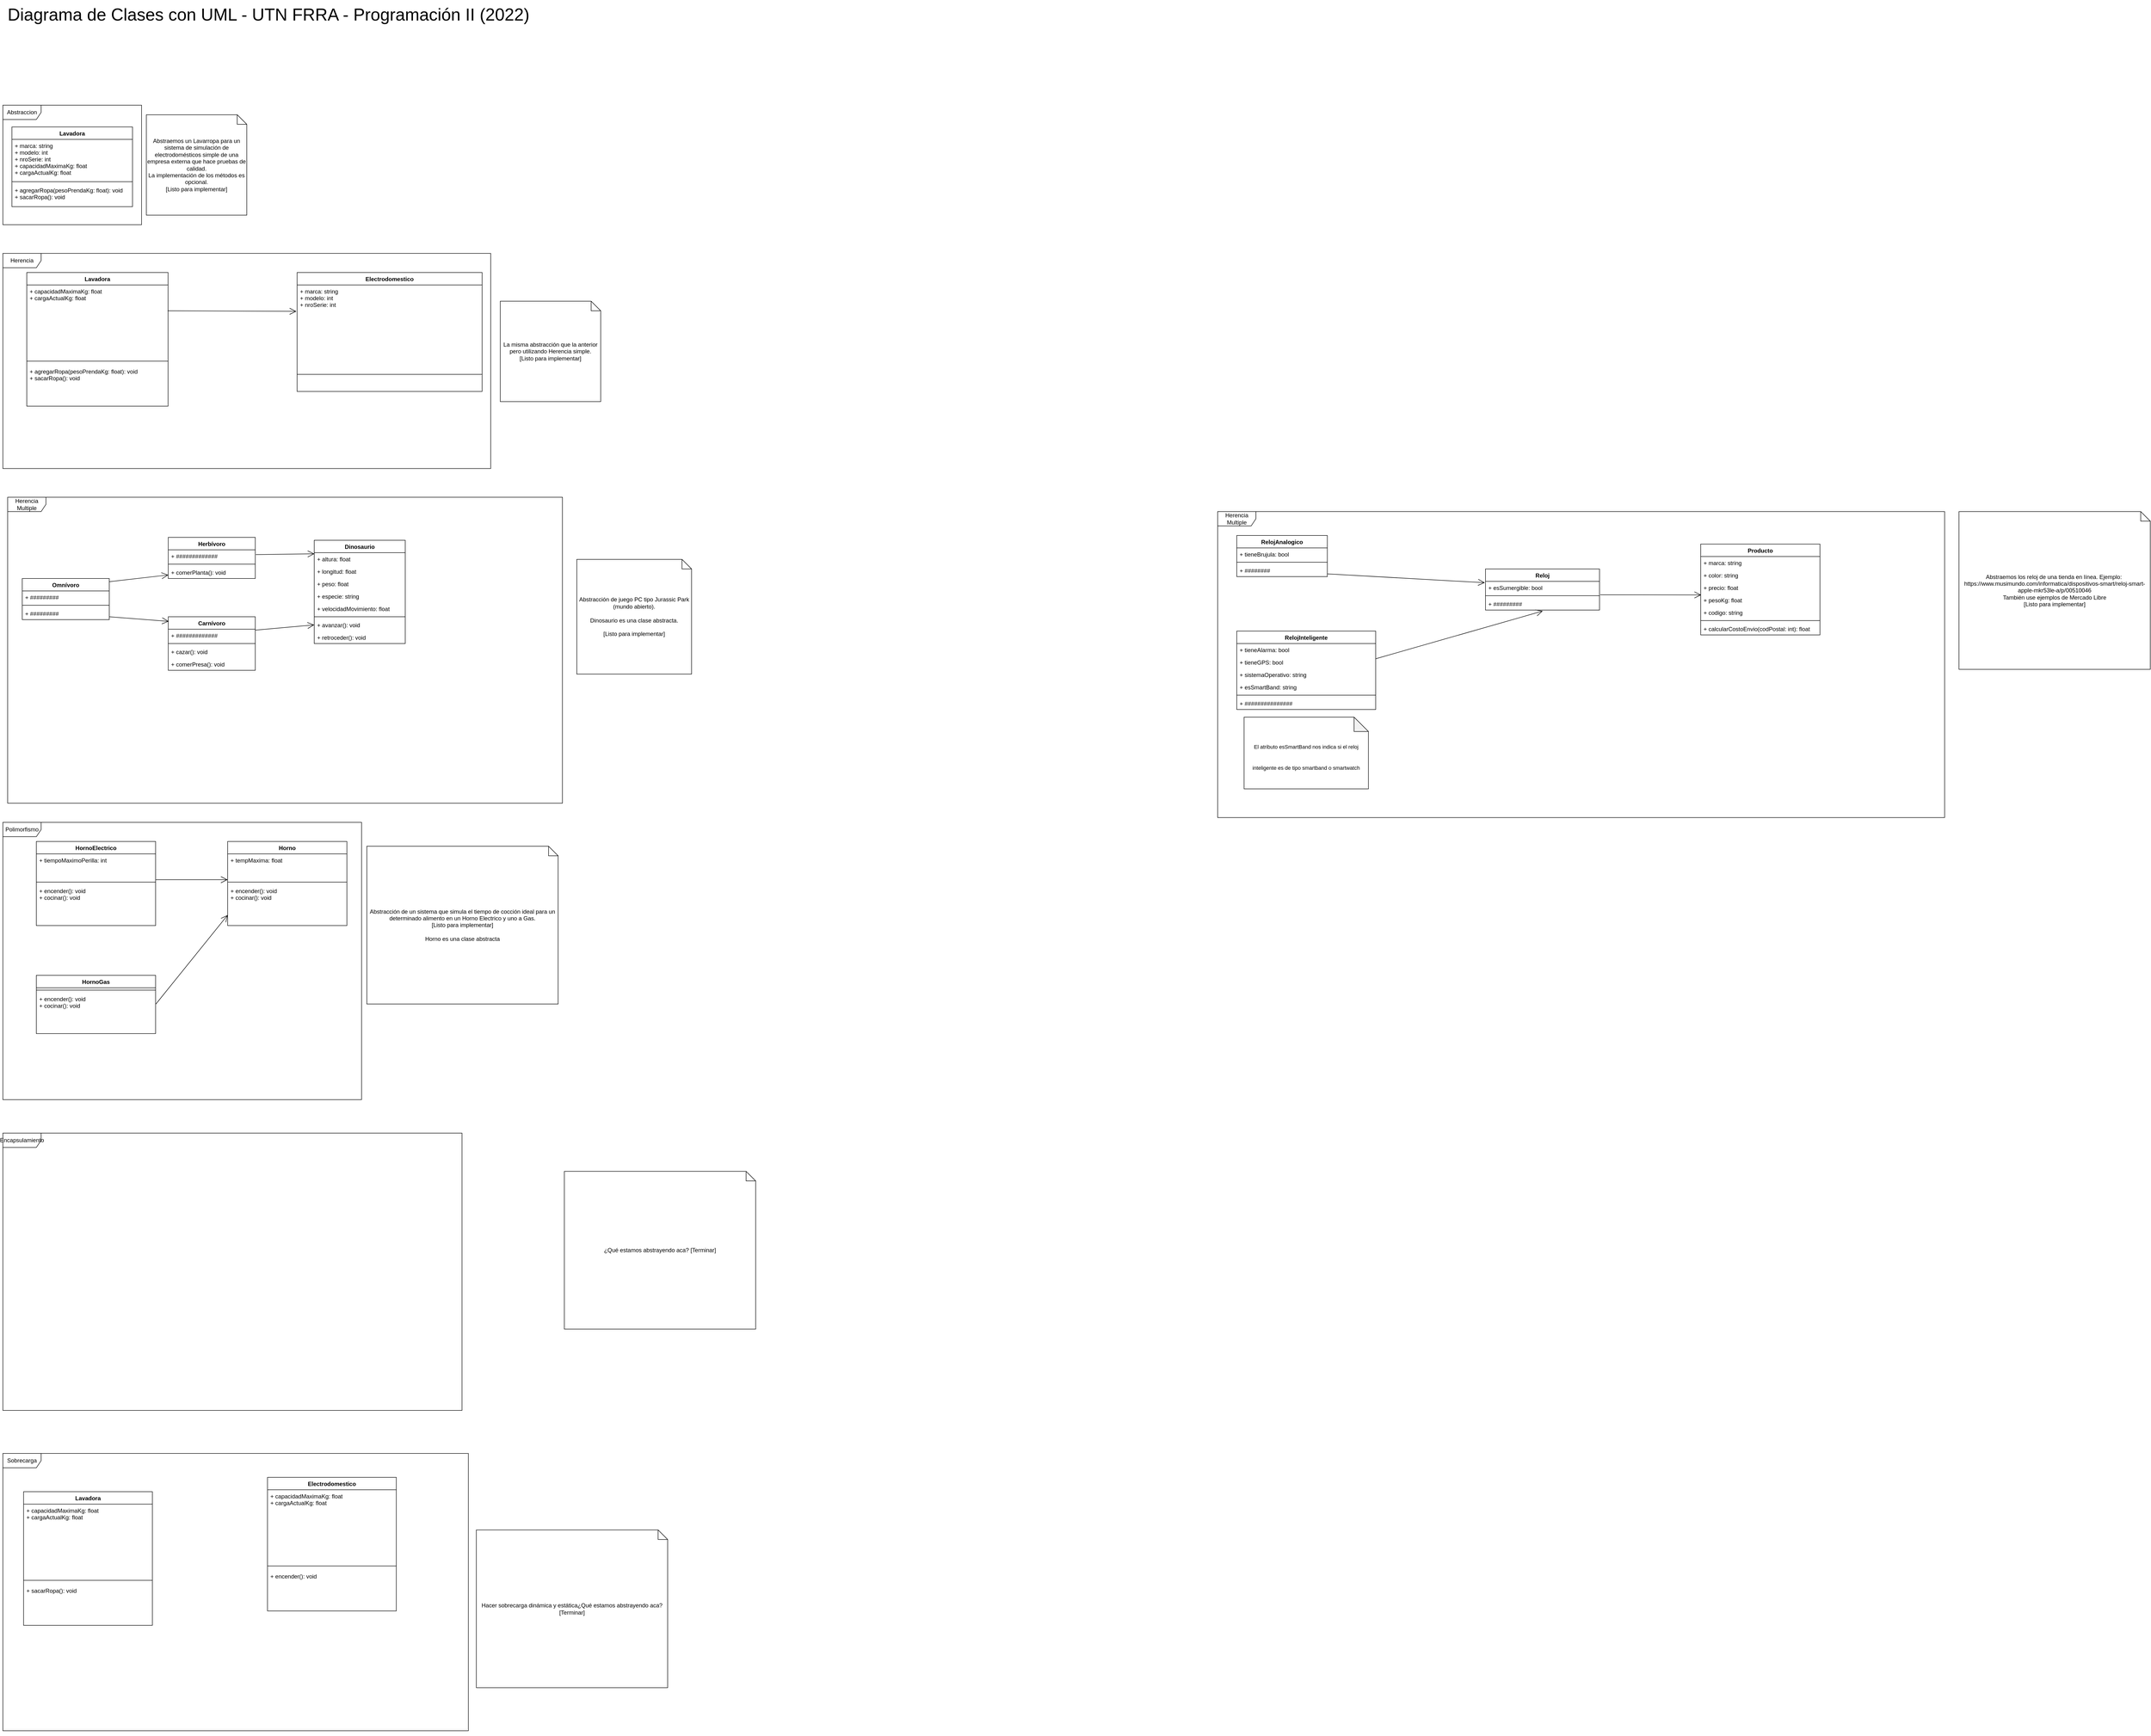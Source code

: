 <mxfile version="20.2.3" type="device"><diagram id="C5RBs43oDa-KdzZeNtuy" name="TP"><mxGraphModel dx="2557" dy="2535" grid="1" gridSize="10" guides="1" tooltips="1" connect="1" arrows="1" fold="1" page="1" pageScale="1" pageWidth="827" pageHeight="1169" math="0" shadow="0"><root><mxCell id="WIyWlLk6GJQsqaUBKTNV-0"/><mxCell id="WIyWlLk6GJQsqaUBKTNV-1" parent="WIyWlLk6GJQsqaUBKTNV-0"/><mxCell id="Z9TKlIppU_y5uakxWx4d-5" value="" style="group" parent="WIyWlLk6GJQsqaUBKTNV-1" vertex="1" connectable="0"><mxGeometry x="480" y="-310" width="290" height="250" as="geometry"/></mxCell><mxCell id="Z9TKlIppU_y5uakxWx4d-0" value="Abstraccion&lt;br&gt;" style="shape=umlFrame;whiteSpace=wrap;html=1;width=80;height=30;" parent="Z9TKlIppU_y5uakxWx4d-5" vertex="1"><mxGeometry width="290" height="250.0" as="geometry"/></mxCell><mxCell id="Z9TKlIppU_y5uakxWx4d-1" value="Lavadora" style="swimlane;fontStyle=1;align=center;verticalAlign=top;childLayout=stackLayout;horizontal=1;startSize=26;horizontalStack=0;resizeParent=1;resizeParentMax=0;resizeLast=0;collapsible=1;marginBottom=0;" parent="Z9TKlIppU_y5uakxWx4d-5" vertex="1"><mxGeometry x="18.913" y="45.455" width="252.17" height="166.818" as="geometry"/></mxCell><mxCell id="Z9TKlIppU_y5uakxWx4d-2" value="+ marca: string&#10;+ modelo: int&#10;+ nroSerie: int&#10;+ capacidadMaximaKg: float&#10;+ cargaActualKg: float" style="text;strokeColor=none;fillColor=none;align=left;verticalAlign=top;spacingLeft=4;spacingRight=4;overflow=hidden;rotatable=0;points=[[0,0.5],[1,0.5]];portConstraint=eastwest;" parent="Z9TKlIppU_y5uakxWx4d-1" vertex="1"><mxGeometry y="26" width="252.17" height="84" as="geometry"/></mxCell><mxCell id="Z9TKlIppU_y5uakxWx4d-3" value="" style="line;strokeWidth=1;fillColor=none;align=left;verticalAlign=middle;spacingTop=-1;spacingLeft=3;spacingRight=3;rotatable=0;labelPosition=right;points=[];portConstraint=eastwest;" parent="Z9TKlIppU_y5uakxWx4d-1" vertex="1"><mxGeometry y="110" width="252.17" height="9.091" as="geometry"/></mxCell><mxCell id="Z9TKlIppU_y5uakxWx4d-4" value="+ agregarRopa(pesoPrendaKg: float): void&#10;+ sacarRopa(): void" style="text;strokeColor=none;fillColor=none;align=left;verticalAlign=top;spacingLeft=4;spacingRight=4;overflow=hidden;rotatable=0;points=[[0,0.5],[1,0.5]];portConstraint=eastwest;" parent="Z9TKlIppU_y5uakxWx4d-1" vertex="1"><mxGeometry y="119.091" width="252.17" height="47.727" as="geometry"/></mxCell><mxCell id="Z9TKlIppU_y5uakxWx4d-6" value="" style="group" parent="WIyWlLk6GJQsqaUBKTNV-1" vertex="1" connectable="0"><mxGeometry x="480" width="1020" height="493.76" as="geometry"/></mxCell><mxCell id="Z9TKlIppU_y5uakxWx4d-7" value="Herencia" style="shape=umlFrame;whiteSpace=wrap;html=1;width=80;height=30;" parent="Z9TKlIppU_y5uakxWx4d-6" vertex="1"><mxGeometry width="1020.0" height="450" as="geometry"/></mxCell><mxCell id="Z9TKlIppU_y5uakxWx4d-8" value="Lavadora" style="swimlane;fontStyle=1;align=center;verticalAlign=top;childLayout=stackLayout;horizontal=1;startSize=26;horizontalStack=0;resizeParent=1;resizeParentMax=0;resizeLast=0;collapsible=1;marginBottom=0;" parent="Z9TKlIppU_y5uakxWx4d-6" vertex="1"><mxGeometry x="50.0" y="40.0" width="295.405" height="279.473" as="geometry"/></mxCell><mxCell id="Z9TKlIppU_y5uakxWx4d-9" value="+ capacidadMaximaKg: float&#10;+ cargaActualKg: float" style="text;strokeColor=none;fillColor=none;align=left;verticalAlign=top;spacingLeft=4;spacingRight=4;overflow=hidden;rotatable=0;points=[[0,0.5],[1,0.5]];portConstraint=eastwest;" parent="Z9TKlIppU_y5uakxWx4d-8" vertex="1"><mxGeometry y="26" width="295.405" height="151.2" as="geometry"/></mxCell><mxCell id="Z9TKlIppU_y5uakxWx4d-10" value="" style="line;strokeWidth=1;fillColor=none;align=left;verticalAlign=middle;spacingTop=-1;spacingLeft=3;spacingRight=3;rotatable=0;labelPosition=right;points=[];portConstraint=eastwest;" parent="Z9TKlIppU_y5uakxWx4d-8" vertex="1"><mxGeometry y="177.2" width="295.405" height="16.364" as="geometry"/></mxCell><mxCell id="Z9TKlIppU_y5uakxWx4d-11" value="+ agregarRopa(pesoPrendaKg: float): void&#10;+ sacarRopa(): void" style="text;strokeColor=none;fillColor=none;align=left;verticalAlign=top;spacingLeft=4;spacingRight=4;overflow=hidden;rotatable=0;points=[[0,0.5],[1,0.5]];portConstraint=eastwest;" parent="Z9TKlIppU_y5uakxWx4d-8" vertex="1"><mxGeometry y="193.564" width="295.405" height="85.909" as="geometry"/></mxCell><mxCell id="Z9TKlIppU_y5uakxWx4d-12" value="Electrodomestico" style="swimlane;fontStyle=1;align=center;verticalAlign=top;childLayout=stackLayout;horizontal=1;startSize=26;horizontalStack=0;resizeParent=1;resizeParentMax=0;resizeLast=0;collapsible=1;marginBottom=0;" parent="Z9TKlIppU_y5uakxWx4d-6" vertex="1"><mxGeometry x="615.235" y="40" width="386.81" height="248.8" as="geometry"/></mxCell><mxCell id="Z9TKlIppU_y5uakxWx4d-13" value="+ marca: string&#10;+ modelo: int&#10;+ nroSerie: int" style="text;strokeColor=none;fillColor=none;align=left;verticalAlign=top;spacingLeft=4;spacingRight=4;overflow=hidden;rotatable=0;points=[[0,0.5],[1,0.5]];portConstraint=eastwest;" parent="Z9TKlIppU_y5uakxWx4d-12" vertex="1"><mxGeometry y="26" width="386.81" height="151.2" as="geometry"/></mxCell><mxCell id="Z9TKlIppU_y5uakxWx4d-14" value="" style="line;strokeWidth=1;fillColor=none;align=left;verticalAlign=middle;spacingTop=-1;spacingLeft=3;spacingRight=3;rotatable=0;labelPosition=right;points=[];portConstraint=eastwest;" parent="Z9TKlIppU_y5uakxWx4d-12" vertex="1"><mxGeometry y="177.2" width="386.81" height="71.6" as="geometry"/></mxCell><mxCell id="Z9TKlIppU_y5uakxWx4d-17" value="" style="endArrow=open;endFill=1;endSize=12;html=1;rounded=0;exitX=0.997;exitY=0.357;exitDx=0;exitDy=0;exitPerimeter=0;entryX=-0.004;entryY=0.365;entryDx=0;entryDy=0;entryPerimeter=0;" parent="Z9TKlIppU_y5uakxWx4d-6" source="Z9TKlIppU_y5uakxWx4d-9" target="Z9TKlIppU_y5uakxWx4d-13" edge="1"><mxGeometry width="160" relative="1" as="geometry"><mxPoint x="274.194" y="300.0" as="sourcePoint"/><mxPoint x="610" y="120" as="targetPoint"/></mxGeometry></mxCell><mxCell id="asXeidQK0RuPfs3B3PLc-0" value="" style="group" parent="WIyWlLk6GJQsqaUBKTNV-1" vertex="1" connectable="0"><mxGeometry x="3020" y="540" width="1520" height="640" as="geometry"/></mxCell><mxCell id="asXeidQK0RuPfs3B3PLc-1" value="Herencia Multiple" style="shape=umlFrame;whiteSpace=wrap;html=1;width=80;height=30;" parent="asXeidQK0RuPfs3B3PLc-0" vertex="1"><mxGeometry width="1520" height="640" as="geometry"/></mxCell><mxCell id="yhADQ7ZBjACJbGz9BcxU-42" value="Reloj" style="swimlane;fontStyle=1;align=center;verticalAlign=top;childLayout=stackLayout;horizontal=1;startSize=26;horizontalStack=0;resizeParent=1;resizeParentMax=0;resizeLast=0;collapsible=1;marginBottom=0;" parent="asXeidQK0RuPfs3B3PLc-0" vertex="1"><mxGeometry x="559.998" y="120" width="238.431" height="86" as="geometry"/></mxCell><mxCell id="yhADQ7ZBjACJbGz9BcxU-43" value="+ esSumergible: bool" style="text;strokeColor=none;fillColor=none;align=left;verticalAlign=top;spacingLeft=4;spacingRight=4;overflow=hidden;rotatable=0;points=[[0,0.5],[1,0.5]];portConstraint=eastwest;" parent="yhADQ7ZBjACJbGz9BcxU-42" vertex="1"><mxGeometry y="26" width="238.431" height="26" as="geometry"/></mxCell><mxCell id="yhADQ7ZBjACJbGz9BcxU-44" value="" style="line;strokeWidth=1;fillColor=none;align=left;verticalAlign=middle;spacingTop=-1;spacingLeft=3;spacingRight=3;rotatable=0;labelPosition=right;points=[];portConstraint=eastwest;" parent="yhADQ7ZBjACJbGz9BcxU-42" vertex="1"><mxGeometry y="52" width="238.431" height="8" as="geometry"/></mxCell><mxCell id="yhADQ7ZBjACJbGz9BcxU-45" value="+ #########" style="text;strokeColor=none;fillColor=none;align=left;verticalAlign=top;spacingLeft=4;spacingRight=4;overflow=hidden;rotatable=0;points=[[0,0.5],[1,0.5]];portConstraint=eastwest;" parent="yhADQ7ZBjACJbGz9BcxU-42" vertex="1"><mxGeometry y="60" width="238.431" height="26" as="geometry"/></mxCell><mxCell id="yhADQ7ZBjACJbGz9BcxU-47" value="RelojAnalogico" style="swimlane;fontStyle=1;align=center;verticalAlign=top;childLayout=stackLayout;horizontal=1;startSize=26;horizontalStack=0;resizeParent=1;resizeParentMax=0;resizeLast=0;collapsible=1;marginBottom=0;" parent="asXeidQK0RuPfs3B3PLc-0" vertex="1"><mxGeometry x="40" y="50" width="189.32" height="86" as="geometry"/></mxCell><mxCell id="yhADQ7ZBjACJbGz9BcxU-48" value="+ tieneBrujula: bool" style="text;strokeColor=none;fillColor=none;align=left;verticalAlign=top;spacingLeft=4;spacingRight=4;overflow=hidden;rotatable=0;points=[[0,0.5],[1,0.5]];portConstraint=eastwest;" parent="yhADQ7ZBjACJbGz9BcxU-47" vertex="1"><mxGeometry y="26" width="189.32" height="26" as="geometry"/></mxCell><mxCell id="yhADQ7ZBjACJbGz9BcxU-50" value="" style="line;strokeWidth=1;fillColor=none;align=left;verticalAlign=middle;spacingTop=-1;spacingLeft=3;spacingRight=3;rotatable=0;labelPosition=right;points=[];portConstraint=eastwest;" parent="yhADQ7ZBjACJbGz9BcxU-47" vertex="1"><mxGeometry y="52" width="189.32" height="8" as="geometry"/></mxCell><mxCell id="yhADQ7ZBjACJbGz9BcxU-51" value="+ ########" style="text;strokeColor=none;fillColor=none;align=left;verticalAlign=top;spacingLeft=4;spacingRight=4;overflow=hidden;rotatable=0;points=[[0,0.5],[1,0.5]];portConstraint=eastwest;" parent="yhADQ7ZBjACJbGz9BcxU-47" vertex="1"><mxGeometry y="60" width="189.32" height="26" as="geometry"/></mxCell><mxCell id="yhADQ7ZBjACJbGz9BcxU-52" value="RelojInteligente" style="swimlane;fontStyle=1;align=center;verticalAlign=top;childLayout=stackLayout;horizontal=1;startSize=26;horizontalStack=0;resizeParent=1;resizeParentMax=0;resizeLast=0;collapsible=1;marginBottom=0;" parent="asXeidQK0RuPfs3B3PLc-0" vertex="1"><mxGeometry x="40.004" y="250" width="290.398" height="164" as="geometry"/></mxCell><mxCell id="yhADQ7ZBjACJbGz9BcxU-53" value="+ tieneAlarma: bool" style="text;strokeColor=none;fillColor=none;align=left;verticalAlign=top;spacingLeft=4;spacingRight=4;overflow=hidden;rotatable=0;points=[[0,0.5],[1,0.5]];portConstraint=eastwest;" parent="yhADQ7ZBjACJbGz9BcxU-52" vertex="1"><mxGeometry y="26" width="290.398" height="26" as="geometry"/></mxCell><mxCell id="yhADQ7ZBjACJbGz9BcxU-94" value="" style="endArrow=open;endFill=1;endSize=12;html=1;rounded=0;fontSize=36;entryX=0.502;entryY=1.077;entryDx=0;entryDy=0;entryPerimeter=0;" parent="yhADQ7ZBjACJbGz9BcxU-52" target="yhADQ7ZBjACJbGz9BcxU-45" edge="1"><mxGeometry width="160" relative="1" as="geometry"><mxPoint x="289.996" y="58" as="sourcePoint"/><mxPoint x="439.996" y="58" as="targetPoint"/></mxGeometry></mxCell><mxCell id="yhADQ7ZBjACJbGz9BcxU-72" value="+ tieneGPS: bool" style="text;strokeColor=none;fillColor=none;align=left;verticalAlign=top;spacingLeft=4;spacingRight=4;overflow=hidden;rotatable=0;points=[[0,0.5],[1,0.5]];portConstraint=eastwest;" parent="yhADQ7ZBjACJbGz9BcxU-52" vertex="1"><mxGeometry y="52" width="290.398" height="26" as="geometry"/></mxCell><mxCell id="yhADQ7ZBjACJbGz9BcxU-54" value="+ sistemaOperativo: string" style="text;strokeColor=none;fillColor=none;align=left;verticalAlign=top;spacingLeft=4;spacingRight=4;overflow=hidden;rotatable=0;points=[[0,0.5],[1,0.5]];portConstraint=eastwest;" parent="yhADQ7ZBjACJbGz9BcxU-52" vertex="1"><mxGeometry y="78" width="290.398" height="26" as="geometry"/></mxCell><mxCell id="yhADQ7ZBjACJbGz9BcxU-96" value="+ esSmartBand: string" style="text;strokeColor=none;fillColor=none;align=left;verticalAlign=top;spacingLeft=4;spacingRight=4;overflow=hidden;rotatable=0;points=[[0,0.5],[1,0.5]];portConstraint=eastwest;" parent="yhADQ7ZBjACJbGz9BcxU-52" vertex="1"><mxGeometry y="104" width="290.398" height="26" as="geometry"/></mxCell><mxCell id="yhADQ7ZBjACJbGz9BcxU-55" value="" style="line;strokeWidth=1;fillColor=none;align=left;verticalAlign=middle;spacingTop=-1;spacingLeft=3;spacingRight=3;rotatable=0;labelPosition=right;points=[];portConstraint=eastwest;" parent="yhADQ7ZBjACJbGz9BcxU-52" vertex="1"><mxGeometry y="130" width="290.398" height="8" as="geometry"/></mxCell><mxCell id="yhADQ7ZBjACJbGz9BcxU-56" value="+ ###############" style="text;strokeColor=none;fillColor=none;align=left;verticalAlign=top;spacingLeft=4;spacingRight=4;overflow=hidden;rotatable=0;points=[[0,0.5],[1,0.5]];portConstraint=eastwest;" parent="yhADQ7ZBjACJbGz9BcxU-52" vertex="1"><mxGeometry y="138" width="290.398" height="26" as="geometry"/></mxCell><mxCell id="yhADQ7ZBjACJbGz9BcxU-73" value="Producto" style="swimlane;fontStyle=1;align=center;verticalAlign=top;childLayout=stackLayout;horizontal=1;startSize=26;horizontalStack=0;resizeParent=1;resizeParentMax=0;resizeLast=0;collapsible=1;marginBottom=0;" parent="asXeidQK0RuPfs3B3PLc-0" vertex="1"><mxGeometry x="1010" y="68" width="249.33" height="190" as="geometry"/></mxCell><mxCell id="yhADQ7ZBjACJbGz9BcxU-74" value="+ marca: string" style="text;strokeColor=none;fillColor=none;align=left;verticalAlign=top;spacingLeft=4;spacingRight=4;overflow=hidden;rotatable=0;points=[[0,0.5],[1,0.5]];portConstraint=eastwest;" parent="yhADQ7ZBjACJbGz9BcxU-73" vertex="1"><mxGeometry y="26" width="249.33" height="26" as="geometry"/></mxCell><mxCell id="yhADQ7ZBjACJbGz9BcxU-75" value="+ color: string" style="text;strokeColor=none;fillColor=none;align=left;verticalAlign=top;spacingLeft=4;spacingRight=4;overflow=hidden;rotatable=0;points=[[0,0.5],[1,0.5]];portConstraint=eastwest;" parent="yhADQ7ZBjACJbGz9BcxU-73" vertex="1"><mxGeometry y="52" width="249.33" height="26" as="geometry"/></mxCell><mxCell id="yhADQ7ZBjACJbGz9BcxU-78" value="+ precio: float" style="text;strokeColor=none;fillColor=none;align=left;verticalAlign=top;spacingLeft=4;spacingRight=4;overflow=hidden;rotatable=0;points=[[0,0.5],[1,0.5]];portConstraint=eastwest;" parent="yhADQ7ZBjACJbGz9BcxU-73" vertex="1"><mxGeometry y="78" width="249.33" height="26" as="geometry"/></mxCell><mxCell id="yhADQ7ZBjACJbGz9BcxU-89" value="+ pesoKg: float" style="text;strokeColor=none;fillColor=none;align=left;verticalAlign=top;spacingLeft=4;spacingRight=4;overflow=hidden;rotatable=0;points=[[0,0.5],[1,0.5]];portConstraint=eastwest;" parent="yhADQ7ZBjACJbGz9BcxU-73" vertex="1"><mxGeometry y="104" width="249.33" height="26" as="geometry"/></mxCell><mxCell id="yhADQ7ZBjACJbGz9BcxU-79" value="+ codigo: string" style="text;strokeColor=none;fillColor=none;align=left;verticalAlign=top;spacingLeft=4;spacingRight=4;overflow=hidden;rotatable=0;points=[[0,0.5],[1,0.5]];portConstraint=eastwest;" parent="yhADQ7ZBjACJbGz9BcxU-73" vertex="1"><mxGeometry y="130" width="249.33" height="26" as="geometry"/></mxCell><mxCell id="yhADQ7ZBjACJbGz9BcxU-76" value="" style="line;strokeWidth=1;fillColor=none;align=left;verticalAlign=middle;spacingTop=-1;spacingLeft=3;spacingRight=3;rotatable=0;labelPosition=right;points=[];portConstraint=eastwest;" parent="yhADQ7ZBjACJbGz9BcxU-73" vertex="1"><mxGeometry y="156" width="249.33" height="8" as="geometry"/></mxCell><mxCell id="yhADQ7ZBjACJbGz9BcxU-77" value="+ calcularCostoEnvio(codPostal: int): float" style="text;strokeColor=none;fillColor=none;align=left;verticalAlign=top;spacingLeft=4;spacingRight=4;overflow=hidden;rotatable=0;points=[[0,0.5],[1,0.5]];portConstraint=eastwest;" parent="yhADQ7ZBjACJbGz9BcxU-73" vertex="1"><mxGeometry y="164" width="249.33" height="26" as="geometry"/></mxCell><mxCell id="yhADQ7ZBjACJbGz9BcxU-93" value="" style="endArrow=open;endFill=1;endSize=12;html=1;rounded=0;fontSize=36;entryX=-0.006;entryY=0.108;entryDx=0;entryDy=0;entryPerimeter=0;exitX=1;exitY=0.782;exitDx=0;exitDy=0;exitPerimeter=0;" parent="asXeidQK0RuPfs3B3PLc-0" source="yhADQ7ZBjACJbGz9BcxU-51" target="yhADQ7ZBjACJbGz9BcxU-43" edge="1"><mxGeometry width="160" relative="1" as="geometry"><mxPoint x="140" y="130" as="sourcePoint"/><mxPoint x="710" y="70" as="targetPoint"/></mxGeometry></mxCell><mxCell id="yhADQ7ZBjACJbGz9BcxU-97" value="&lt;font style=&quot;font-size: 11px;&quot;&gt;El atributo esSmartBand nos indica si el reloj inteligente es de tipo smartband o smartwatch&lt;/font&gt;" style="shape=note;whiteSpace=wrap;html=1;backgroundOutline=1;darkOpacity=0.05;fontSize=36;" parent="asXeidQK0RuPfs3B3PLc-0" vertex="1"><mxGeometry x="55.2" y="430" width="260" height="150" as="geometry"/></mxCell><mxCell id="yhADQ7ZBjACJbGz9BcxU-98" value="" style="endArrow=open;endFill=1;endSize=12;html=1;rounded=0;fontSize=11;entryX=0.004;entryY=1.091;entryDx=0;entryDy=0;entryPerimeter=0;" parent="asXeidQK0RuPfs3B3PLc-0" target="yhADQ7ZBjACJbGz9BcxU-78" edge="1"><mxGeometry width="160" relative="1" as="geometry"><mxPoint x="800" y="174" as="sourcePoint"/><mxPoint x="1060" y="260" as="targetPoint"/></mxGeometry></mxCell><mxCell id="asXeidQK0RuPfs3B3PLc-19" value="" style="group" parent="WIyWlLk6GJQsqaUBKTNV-1" vertex="1" connectable="0"><mxGeometry x="480" y="1190" width="750" height="580" as="geometry"/></mxCell><mxCell id="asXeidQK0RuPfs3B3PLc-20" value="Polimorfismo" style="shape=umlFrame;whiteSpace=wrap;html=1;width=80;height=30;" parent="asXeidQK0RuPfs3B3PLc-19" vertex="1"><mxGeometry width="750" height="580" as="geometry"/></mxCell><mxCell id="asXeidQK0RuPfs3B3PLc-44" value="Horno" style="swimlane;fontStyle=1;align=center;verticalAlign=top;childLayout=stackLayout;horizontal=1;startSize=26;horizontalStack=0;resizeParent=1;resizeParentMax=0;resizeLast=0;collapsible=1;marginBottom=0;" parent="asXeidQK0RuPfs3B3PLc-19" vertex="1"><mxGeometry x="470" y="40" width="249.34" height="175.909" as="geometry"/></mxCell><mxCell id="asXeidQK0RuPfs3B3PLc-45" value="+ tempMaxima: float" style="text;strokeColor=none;fillColor=none;align=left;verticalAlign=top;spacingLeft=4;spacingRight=4;overflow=hidden;rotatable=0;points=[[0,0.5],[1,0.5]];portConstraint=eastwest;" parent="asXeidQK0RuPfs3B3PLc-44" vertex="1"><mxGeometry y="26" width="249.34" height="54" as="geometry"/></mxCell><mxCell id="asXeidQK0RuPfs3B3PLc-46" value="" style="line;strokeWidth=1;fillColor=none;align=left;verticalAlign=middle;spacingTop=-1;spacingLeft=3;spacingRight=3;rotatable=0;labelPosition=right;points=[];portConstraint=eastwest;" parent="asXeidQK0RuPfs3B3PLc-44" vertex="1"><mxGeometry y="80" width="249.34" height="10" as="geometry"/></mxCell><mxCell id="asXeidQK0RuPfs3B3PLc-47" value="+ encender(): void&#10;+ cocinar(): void" style="text;strokeColor=none;fillColor=none;align=left;verticalAlign=top;spacingLeft=4;spacingRight=4;overflow=hidden;rotatable=0;points=[[0,0.5],[1,0.5]];portConstraint=eastwest;" parent="asXeidQK0RuPfs3B3PLc-44" vertex="1"><mxGeometry y="90" width="249.34" height="85.909" as="geometry"/></mxCell><mxCell id="asXeidQK0RuPfs3B3PLc-50" value="HornoGas" style="swimlane;fontStyle=1;align=center;verticalAlign=top;childLayout=stackLayout;horizontal=1;startSize=26;horizontalStack=0;resizeParent=1;resizeParentMax=0;resizeLast=0;collapsible=1;marginBottom=0;" parent="asXeidQK0RuPfs3B3PLc-19" vertex="1"><mxGeometry x="70" y="320" width="249.34" height="121.909" as="geometry"/></mxCell><mxCell id="asXeidQK0RuPfs3B3PLc-52" value="" style="line;strokeWidth=1;fillColor=none;align=left;verticalAlign=middle;spacingTop=-1;spacingLeft=3;spacingRight=3;rotatable=0;labelPosition=right;points=[];portConstraint=eastwest;" parent="asXeidQK0RuPfs3B3PLc-50" vertex="1"><mxGeometry y="26" width="249.34" height="10" as="geometry"/></mxCell><mxCell id="asXeidQK0RuPfs3B3PLc-53" value="+ encender(): void&#10;+ cocinar(): void" style="text;strokeColor=none;fillColor=none;align=left;verticalAlign=top;spacingLeft=4;spacingRight=4;overflow=hidden;rotatable=0;points=[[0,0.5],[1,0.5]];portConstraint=eastwest;" parent="asXeidQK0RuPfs3B3PLc-50" vertex="1"><mxGeometry y="36" width="249.34" height="85.909" as="geometry"/></mxCell><mxCell id="asXeidQK0RuPfs3B3PLc-54" value="HornoElectrico" style="swimlane;fontStyle=1;align=center;verticalAlign=top;childLayout=stackLayout;horizontal=1;startSize=26;horizontalStack=0;resizeParent=1;resizeParentMax=0;resizeLast=0;collapsible=1;marginBottom=0;" parent="asXeidQK0RuPfs3B3PLc-19" vertex="1"><mxGeometry x="70" y="40" width="249.34" height="175.909" as="geometry"/></mxCell><mxCell id="asXeidQK0RuPfs3B3PLc-55" value="+ tiempoMaximoPerilla: int" style="text;strokeColor=none;fillColor=none;align=left;verticalAlign=top;spacingLeft=4;spacingRight=4;overflow=hidden;rotatable=0;points=[[0,0.5],[1,0.5]];portConstraint=eastwest;" parent="asXeidQK0RuPfs3B3PLc-54" vertex="1"><mxGeometry y="26" width="249.34" height="54" as="geometry"/></mxCell><mxCell id="asXeidQK0RuPfs3B3PLc-56" value="" style="line;strokeWidth=1;fillColor=none;align=left;verticalAlign=middle;spacingTop=-1;spacingLeft=3;spacingRight=3;rotatable=0;labelPosition=right;points=[];portConstraint=eastwest;" parent="asXeidQK0RuPfs3B3PLc-54" vertex="1"><mxGeometry y="80" width="249.34" height="10" as="geometry"/></mxCell><mxCell id="asXeidQK0RuPfs3B3PLc-57" value="+ encender(): void&#10;+ cocinar(): void" style="text;strokeColor=none;fillColor=none;align=left;verticalAlign=top;spacingLeft=4;spacingRight=4;overflow=hidden;rotatable=0;points=[[0,0.5],[1,0.5]];portConstraint=eastwest;" parent="asXeidQK0RuPfs3B3PLc-54" vertex="1"><mxGeometry y="90" width="249.34" height="85.909" as="geometry"/></mxCell><mxCell id="asXeidQK0RuPfs3B3PLc-58" value="" style="endArrow=open;endFill=1;endSize=12;html=1;rounded=0;" parent="asXeidQK0RuPfs3B3PLc-19" edge="1"><mxGeometry width="160" relative="1" as="geometry"><mxPoint x="320" y="120" as="sourcePoint"/><mxPoint x="470" y="120" as="targetPoint"/></mxGeometry></mxCell><mxCell id="asXeidQK0RuPfs3B3PLc-59" value="" style="endArrow=open;endFill=1;endSize=12;html=1;rounded=0;entryX=0;entryY=0.745;entryDx=0;entryDy=0;entryPerimeter=0;" parent="asXeidQK0RuPfs3B3PLc-19" target="asXeidQK0RuPfs3B3PLc-47" edge="1"><mxGeometry width="160" relative="1" as="geometry"><mxPoint x="320" y="380" as="sourcePoint"/><mxPoint x="480" y="380" as="targetPoint"/></mxGeometry></mxCell><mxCell id="asXeidQK0RuPfs3B3PLc-61" value="" style="group" parent="WIyWlLk6GJQsqaUBKTNV-1" vertex="1" connectable="0"><mxGeometry x="713.3" y="2510" width="740" height="590" as="geometry"/></mxCell><mxCell id="asXeidQK0RuPfs3B3PLc-76" value="Lavadora" style="swimlane;fontStyle=1;align=center;verticalAlign=top;childLayout=stackLayout;horizontal=1;startSize=26;horizontalStack=0;resizeParent=1;resizeParentMax=0;resizeLast=0;collapsible=1;marginBottom=0;" parent="asXeidQK0RuPfs3B3PLc-61" vertex="1"><mxGeometry x="-190" y="80" width="269.34" height="279.473" as="geometry"/></mxCell><mxCell id="asXeidQK0RuPfs3B3PLc-77" value="+ capacidadMaximaKg: float&#10;+ cargaActualKg: float" style="text;strokeColor=none;fillColor=none;align=left;verticalAlign=top;spacingLeft=4;spacingRight=4;overflow=hidden;rotatable=0;points=[[0,0.5],[1,0.5]];portConstraint=eastwest;" parent="asXeidQK0RuPfs3B3PLc-76" vertex="1"><mxGeometry y="26" width="269.34" height="151.2" as="geometry"/></mxCell><mxCell id="asXeidQK0RuPfs3B3PLc-78" value="" style="line;strokeWidth=1;fillColor=none;align=left;verticalAlign=middle;spacingTop=-1;spacingLeft=3;spacingRight=3;rotatable=0;labelPosition=right;points=[];portConstraint=eastwest;" parent="asXeidQK0RuPfs3B3PLc-76" vertex="1"><mxGeometry y="177.2" width="269.34" height="16.364" as="geometry"/></mxCell><mxCell id="asXeidQK0RuPfs3B3PLc-79" value="+ sacarRopa(): void" style="text;strokeColor=none;fillColor=none;align=left;verticalAlign=top;spacingLeft=4;spacingRight=4;overflow=hidden;rotatable=0;points=[[0,0.5],[1,0.5]];portConstraint=eastwest;" parent="asXeidQK0RuPfs3B3PLc-76" vertex="1"><mxGeometry y="193.564" width="269.34" height="85.909" as="geometry"/></mxCell><mxCell id="yhADQ7ZBjACJbGz9BcxU-1" value="Electrodomestico" style="swimlane;fontStyle=1;align=center;verticalAlign=top;childLayout=stackLayout;horizontal=1;startSize=26;horizontalStack=0;resizeParent=1;resizeParentMax=0;resizeLast=0;collapsible=1;marginBottom=0;" parent="asXeidQK0RuPfs3B3PLc-61" vertex="1"><mxGeometry x="320" y="50" width="269.34" height="279.473" as="geometry"/></mxCell><mxCell id="yhADQ7ZBjACJbGz9BcxU-2" value="+ capacidadMaximaKg: float&#10;+ cargaActualKg: float" style="text;strokeColor=none;fillColor=none;align=left;verticalAlign=top;spacingLeft=4;spacingRight=4;overflow=hidden;rotatable=0;points=[[0,0.5],[1,0.5]];portConstraint=eastwest;" parent="yhADQ7ZBjACJbGz9BcxU-1" vertex="1"><mxGeometry y="26" width="269.34" height="151.2" as="geometry"/></mxCell><mxCell id="yhADQ7ZBjACJbGz9BcxU-3" value="" style="line;strokeWidth=1;fillColor=none;align=left;verticalAlign=middle;spacingTop=-1;spacingLeft=3;spacingRight=3;rotatable=0;labelPosition=right;points=[];portConstraint=eastwest;" parent="yhADQ7ZBjACJbGz9BcxU-1" vertex="1"><mxGeometry y="177.2" width="269.34" height="16.364" as="geometry"/></mxCell><mxCell id="yhADQ7ZBjACJbGz9BcxU-4" value="+ encender(): void" style="text;strokeColor=none;fillColor=none;align=left;verticalAlign=top;spacingLeft=4;spacingRight=4;overflow=hidden;rotatable=0;points=[[0,0.5],[1,0.5]];portConstraint=eastwest;" parent="yhADQ7ZBjACJbGz9BcxU-1" vertex="1"><mxGeometry y="193.564" width="269.34" height="85.909" as="geometry"/></mxCell><mxCell id="asXeidQK0RuPfs3B3PLc-62" value="Sobrecarga" style="shape=umlFrame;whiteSpace=wrap;html=1;width=80;height=30;" parent="WIyWlLk6GJQsqaUBKTNV-1" vertex="1"><mxGeometry x="480" y="2510" width="973.3" height="580" as="geometry"/></mxCell><mxCell id="yhADQ7ZBjACJbGz9BcxU-7" value="" style="group" parent="WIyWlLk6GJQsqaUBKTNV-1" vertex="1" connectable="0"><mxGeometry x="480" y="1840" width="960" height="580" as="geometry"/></mxCell><mxCell id="yhADQ7ZBjACJbGz9BcxU-8" value="Encapsulamiento" style="shape=umlFrame;whiteSpace=wrap;html=1;width=80;height=30;" parent="yhADQ7ZBjACJbGz9BcxU-7" vertex="1"><mxGeometry width="960" height="580" as="geometry"/></mxCell><mxCell id="yhADQ7ZBjACJbGz9BcxU-32" value="Abstraemos los reloj de una tienda en línea. Ejemplo:&amp;nbsp;&lt;br&gt;https://www.musimundo.com/informatica/dispositivos-smart/reloj-smart-apple-mkr53le-a/p/00510046&lt;br&gt;También use ejemplos de Mercado Libre&lt;br&gt;[Listo para implementar]" style="shape=note;size=20;whiteSpace=wrap;html=1;" parent="WIyWlLk6GJQsqaUBKTNV-1" vertex="1"><mxGeometry x="4570" y="540" width="400" height="330" as="geometry"/></mxCell><mxCell id="yhADQ7ZBjACJbGz9BcxU-82" value="Abstraemos un Lavarropa para un sistema de simulación de electrodomésticos simple de una empresa externa que hace pruebas de calidad.&lt;br&gt;La implementación de los métodos es opcional.&lt;br&gt;[Listo para implementar]" style="shape=note;size=20;whiteSpace=wrap;html=1;" parent="WIyWlLk6GJQsqaUBKTNV-1" vertex="1"><mxGeometry x="780" y="-290" width="210" height="210" as="geometry"/></mxCell><mxCell id="yhADQ7ZBjACJbGz9BcxU-83" value="La misma abstracción que la anterior pero utilizando Herencia simple.&lt;br&gt;[Listo para implementar]" style="shape=note;size=20;whiteSpace=wrap;html=1;" parent="WIyWlLk6GJQsqaUBKTNV-1" vertex="1"><mxGeometry x="1520" y="100" width="210" height="210" as="geometry"/></mxCell><mxCell id="yhADQ7ZBjACJbGz9BcxU-84" value="Abstracción de un sistema que simula el tiempo de cocción ideal para un determinado alimento en un Horno Electrico y uno a Gas.&lt;br&gt;[Listo para implementar]&lt;br&gt;&lt;br&gt;Horno es una clase abstracta" style="shape=note;size=20;whiteSpace=wrap;html=1;" parent="WIyWlLk6GJQsqaUBKTNV-1" vertex="1"><mxGeometry x="1241" y="1240" width="400" height="330" as="geometry"/></mxCell><mxCell id="yhADQ7ZBjACJbGz9BcxU-85" value="¿Qué estamos abstrayendo aca? [Terminar]" style="shape=note;size=20;whiteSpace=wrap;html=1;" parent="WIyWlLk6GJQsqaUBKTNV-1" vertex="1"><mxGeometry x="1654" y="1920" width="400" height="330" as="geometry"/></mxCell><mxCell id="yhADQ7ZBjACJbGz9BcxU-88" value="&lt;font style=&quot;font-size: 36px;&quot;&gt;Diagrama de Clases con UML - UTN FRRA - Programación II (2022)&lt;/font&gt;" style="text;html=1;resizable=0;autosize=1;align=center;verticalAlign=middle;points=[];fillColor=none;strokeColor=none;rounded=0;" parent="WIyWlLk6GJQsqaUBKTNV-1" vertex="1"><mxGeometry x="480" y="-530" width="1110" height="60" as="geometry"/></mxCell><mxCell id="yhADQ7ZBjACJbGz9BcxU-99" value="Hacer sobrecarga dinámica y estática¿Qué estamos abstrayendo aca? [Terminar]" style="shape=note;size=20;whiteSpace=wrap;html=1;" parent="WIyWlLk6GJQsqaUBKTNV-1" vertex="1"><mxGeometry x="1470" y="2670" width="400" height="330" as="geometry"/></mxCell><mxCell id="dENxrxmbRDjk1AuQfx7S-0" value="" style="group" vertex="1" connectable="0" parent="WIyWlLk6GJQsqaUBKTNV-1"><mxGeometry x="490" y="510" width="1160" height="640" as="geometry"/></mxCell><mxCell id="dENxrxmbRDjk1AuQfx7S-1" value="Herencia Multiple" style="shape=umlFrame;whiteSpace=wrap;html=1;width=80;height=30;" vertex="1" parent="dENxrxmbRDjk1AuQfx7S-0"><mxGeometry width="1160" height="640" as="geometry"/></mxCell><mxCell id="dENxrxmbRDjk1AuQfx7S-2" value="Herbívoro" style="swimlane;fontStyle=1;align=center;verticalAlign=top;childLayout=stackLayout;horizontal=1;startSize=26;horizontalStack=0;resizeParent=1;resizeParentMax=0;resizeLast=0;collapsible=1;marginBottom=0;" vertex="1" parent="dENxrxmbRDjk1AuQfx7S-0"><mxGeometry x="335.788" y="84" width="181.961" height="86" as="geometry"/></mxCell><mxCell id="dENxrxmbRDjk1AuQfx7S-38" value="" style="endArrow=open;endFill=1;endSize=12;html=1;rounded=0;entryX=0.002;entryY=0.092;entryDx=0;entryDy=0;entryPerimeter=0;" edge="1" parent="dENxrxmbRDjk1AuQfx7S-2" target="dENxrxmbRDjk1AuQfx7S-19"><mxGeometry width="160" relative="1" as="geometry"><mxPoint x="183.159" y="36" as="sourcePoint"/><mxPoint x="297.633" y="36" as="targetPoint"/></mxGeometry></mxCell><mxCell id="dENxrxmbRDjk1AuQfx7S-3" value="+ #############" style="text;strokeColor=none;fillColor=none;align=left;verticalAlign=top;spacingLeft=4;spacingRight=4;overflow=hidden;rotatable=0;points=[[0,0.5],[1,0.5]];portConstraint=eastwest;" vertex="1" parent="dENxrxmbRDjk1AuQfx7S-2"><mxGeometry y="26" width="181.961" height="26" as="geometry"/></mxCell><mxCell id="dENxrxmbRDjk1AuQfx7S-4" value="" style="line;strokeWidth=1;fillColor=none;align=left;verticalAlign=middle;spacingTop=-1;spacingLeft=3;spacingRight=3;rotatable=0;labelPosition=right;points=[];portConstraint=eastwest;" vertex="1" parent="dENxrxmbRDjk1AuQfx7S-2"><mxGeometry y="52" width="181.961" height="8" as="geometry"/></mxCell><mxCell id="dENxrxmbRDjk1AuQfx7S-5" value="+ comerPlanta(): void" style="text;strokeColor=none;fillColor=none;align=left;verticalAlign=top;spacingLeft=4;spacingRight=4;overflow=hidden;rotatable=0;points=[[0,0.5],[1,0.5]];portConstraint=eastwest;" vertex="1" parent="dENxrxmbRDjk1AuQfx7S-2"><mxGeometry y="60" width="181.961" height="26" as="geometry"/></mxCell><mxCell id="dENxrxmbRDjk1AuQfx7S-18" value="Dinosaurio" style="swimlane;fontStyle=1;align=center;verticalAlign=top;childLayout=stackLayout;horizontal=1;startSize=26;horizontalStack=0;resizeParent=1;resizeParentMax=0;resizeLast=0;collapsible=1;marginBottom=0;" vertex="1" parent="dENxrxmbRDjk1AuQfx7S-0"><mxGeometry x="641.053" y="90" width="190.278" height="216" as="geometry"/></mxCell><mxCell id="dENxrxmbRDjk1AuQfx7S-19" value="+ altura: float" style="text;strokeColor=none;fillColor=none;align=left;verticalAlign=top;spacingLeft=4;spacingRight=4;overflow=hidden;rotatable=0;points=[[0,0.5],[1,0.5]];portConstraint=eastwest;" vertex="1" parent="dENxrxmbRDjk1AuQfx7S-18"><mxGeometry y="26" width="190.278" height="26" as="geometry"/></mxCell><mxCell id="dENxrxmbRDjk1AuQfx7S-20" value="+ longitud: float" style="text;strokeColor=none;fillColor=none;align=left;verticalAlign=top;spacingLeft=4;spacingRight=4;overflow=hidden;rotatable=0;points=[[0,0.5],[1,0.5]];portConstraint=eastwest;" vertex="1" parent="dENxrxmbRDjk1AuQfx7S-18"><mxGeometry y="52" width="190.278" height="26" as="geometry"/></mxCell><mxCell id="dENxrxmbRDjk1AuQfx7S-21" value="+ peso: float" style="text;strokeColor=none;fillColor=none;align=left;verticalAlign=top;spacingLeft=4;spacingRight=4;overflow=hidden;rotatable=0;points=[[0,0.5],[1,0.5]];portConstraint=eastwest;" vertex="1" parent="dENxrxmbRDjk1AuQfx7S-18"><mxGeometry y="78" width="190.278" height="26" as="geometry"/></mxCell><mxCell id="dENxrxmbRDjk1AuQfx7S-22" value="+ especie: string" style="text;strokeColor=none;fillColor=none;align=left;verticalAlign=top;spacingLeft=4;spacingRight=4;overflow=hidden;rotatable=0;points=[[0,0.5],[1,0.5]];portConstraint=eastwest;" vertex="1" parent="dENxrxmbRDjk1AuQfx7S-18"><mxGeometry y="104" width="190.278" height="26" as="geometry"/></mxCell><mxCell id="dENxrxmbRDjk1AuQfx7S-42" value="+ velocidadMovimiento: float" style="text;strokeColor=none;fillColor=none;align=left;verticalAlign=top;spacingLeft=4;spacingRight=4;overflow=hidden;rotatable=0;points=[[0,0.5],[1,0.5]];portConstraint=eastwest;" vertex="1" parent="dENxrxmbRDjk1AuQfx7S-18"><mxGeometry y="130" width="190.278" height="26" as="geometry"/></mxCell><mxCell id="dENxrxmbRDjk1AuQfx7S-24" value="" style="line;strokeWidth=1;fillColor=none;align=left;verticalAlign=middle;spacingTop=-1;spacingLeft=3;spacingRight=3;rotatable=0;labelPosition=right;points=[];portConstraint=eastwest;" vertex="1" parent="dENxrxmbRDjk1AuQfx7S-18"><mxGeometry y="156" width="190.278" height="8" as="geometry"/></mxCell><mxCell id="dENxrxmbRDjk1AuQfx7S-25" value="+ avanzar(): void" style="text;strokeColor=none;fillColor=none;align=left;verticalAlign=top;spacingLeft=4;spacingRight=4;overflow=hidden;rotatable=0;points=[[0,0.5],[1,0.5]];portConstraint=eastwest;" vertex="1" parent="dENxrxmbRDjk1AuQfx7S-18"><mxGeometry y="164" width="190.278" height="26" as="geometry"/></mxCell><mxCell id="dENxrxmbRDjk1AuQfx7S-44" value="+ retroceder(): void" style="text;strokeColor=none;fillColor=none;align=left;verticalAlign=top;spacingLeft=4;spacingRight=4;overflow=hidden;rotatable=0;points=[[0,0.5],[1,0.5]];portConstraint=eastwest;" vertex="1" parent="dENxrxmbRDjk1AuQfx7S-18"><mxGeometry y="190" width="190.278" height="26" as="geometry"/></mxCell><mxCell id="dENxrxmbRDjk1AuQfx7S-30" value="Carnívoro" style="swimlane;fontStyle=1;align=center;verticalAlign=top;childLayout=stackLayout;horizontal=1;startSize=26;horizontalStack=0;resizeParent=1;resizeParentMax=0;resizeLast=0;collapsible=1;marginBottom=0;" vertex="1" parent="dENxrxmbRDjk1AuQfx7S-0"><mxGeometry x="335.788" y="250" width="181.961" height="112" as="geometry"/></mxCell><mxCell id="dENxrxmbRDjk1AuQfx7S-31" value="+ #############" style="text;strokeColor=none;fillColor=none;align=left;verticalAlign=top;spacingLeft=4;spacingRight=4;overflow=hidden;rotatable=0;points=[[0,0.5],[1,0.5]];portConstraint=eastwest;" vertex="1" parent="dENxrxmbRDjk1AuQfx7S-30"><mxGeometry y="26" width="181.961" height="26" as="geometry"/></mxCell><mxCell id="dENxrxmbRDjk1AuQfx7S-32" value="" style="line;strokeWidth=1;fillColor=none;align=left;verticalAlign=middle;spacingTop=-1;spacingLeft=3;spacingRight=3;rotatable=0;labelPosition=right;points=[];portConstraint=eastwest;" vertex="1" parent="dENxrxmbRDjk1AuQfx7S-30"><mxGeometry y="52" width="181.961" height="8" as="geometry"/></mxCell><mxCell id="dENxrxmbRDjk1AuQfx7S-33" value="+ cazar(): void" style="text;strokeColor=none;fillColor=none;align=left;verticalAlign=top;spacingLeft=4;spacingRight=4;overflow=hidden;rotatable=0;points=[[0,0.5],[1,0.5]];portConstraint=eastwest;" vertex="1" parent="dENxrxmbRDjk1AuQfx7S-30"><mxGeometry y="60" width="181.961" height="26" as="geometry"/></mxCell><mxCell id="dENxrxmbRDjk1AuQfx7S-43" value="+ comerPresa(): void" style="text;strokeColor=none;fillColor=none;align=left;verticalAlign=top;spacingLeft=4;spacingRight=4;overflow=hidden;rotatable=0;points=[[0,0.5],[1,0.5]];portConstraint=eastwest;" vertex="1" parent="dENxrxmbRDjk1AuQfx7S-30"><mxGeometry y="86" width="181.961" height="26" as="geometry"/></mxCell><mxCell id="dENxrxmbRDjk1AuQfx7S-34" value="Omnívoro" style="swimlane;fontStyle=1;align=center;verticalAlign=top;childLayout=stackLayout;horizontal=1;startSize=26;horizontalStack=0;resizeParent=1;resizeParentMax=0;resizeLast=0;collapsible=1;marginBottom=0;" vertex="1" parent="dENxrxmbRDjk1AuQfx7S-0"><mxGeometry x="30.525" y="170" width="181.961" height="86" as="geometry"/></mxCell><mxCell id="dENxrxmbRDjk1AuQfx7S-35" value="+ #########" style="text;strokeColor=none;fillColor=none;align=left;verticalAlign=top;spacingLeft=4;spacingRight=4;overflow=hidden;rotatable=0;points=[[0,0.5],[1,0.5]];portConstraint=eastwest;" vertex="1" parent="dENxrxmbRDjk1AuQfx7S-34"><mxGeometry y="26" width="181.961" height="26" as="geometry"/></mxCell><mxCell id="dENxrxmbRDjk1AuQfx7S-36" value="" style="line;strokeWidth=1;fillColor=none;align=left;verticalAlign=middle;spacingTop=-1;spacingLeft=3;spacingRight=3;rotatable=0;labelPosition=right;points=[];portConstraint=eastwest;" vertex="1" parent="dENxrxmbRDjk1AuQfx7S-34"><mxGeometry y="52" width="181.961" height="8" as="geometry"/></mxCell><mxCell id="dENxrxmbRDjk1AuQfx7S-37" value="+ #########" style="text;strokeColor=none;fillColor=none;align=left;verticalAlign=top;spacingLeft=4;spacingRight=4;overflow=hidden;rotatable=0;points=[[0,0.5],[1,0.5]];portConstraint=eastwest;" vertex="1" parent="dENxrxmbRDjk1AuQfx7S-34"><mxGeometry y="60" width="181.961" height="26" as="geometry"/></mxCell><mxCell id="dENxrxmbRDjk1AuQfx7S-39" value="" style="endArrow=open;endFill=1;endSize=12;html=1;rounded=0;exitX=1;exitY=0.25;exitDx=0;exitDy=0;entryX=0;entryY=0.5;entryDx=0;entryDy=0;" edge="1" parent="dENxrxmbRDjk1AuQfx7S-0" source="dENxrxmbRDjk1AuQfx7S-30" target="dENxrxmbRDjk1AuQfx7S-25"><mxGeometry width="160" relative="1" as="geometry"><mxPoint x="518.947" y="270" as="sourcePoint"/><mxPoint x="641.053" y="272" as="targetPoint"/></mxGeometry></mxCell><mxCell id="dENxrxmbRDjk1AuQfx7S-40" value="" style="endArrow=open;endFill=1;endSize=12;html=1;rounded=0;entryX=0.001;entryY=0.714;entryDx=0;entryDy=0;entryPerimeter=0;exitX=0.997;exitY=0.078;exitDx=0;exitDy=0;exitPerimeter=0;" edge="1" parent="dENxrxmbRDjk1AuQfx7S-0" source="dENxrxmbRDjk1AuQfx7S-34" target="dENxrxmbRDjk1AuQfx7S-5"><mxGeometry width="160" relative="1" as="geometry"><mxPoint x="213.684" y="170" as="sourcePoint"/><mxPoint x="335.789" y="170" as="targetPoint"/></mxGeometry></mxCell><mxCell id="dENxrxmbRDjk1AuQfx7S-41" value="" style="endArrow=open;endFill=1;endSize=12;html=1;rounded=0;entryX=0.006;entryY=0.086;entryDx=0;entryDy=0;entryPerimeter=0;" edge="1" parent="dENxrxmbRDjk1AuQfx7S-0" source="dENxrxmbRDjk1AuQfx7S-37" target="dENxrxmbRDjk1AuQfx7S-30"><mxGeometry width="160" relative="1" as="geometry"><mxPoint x="213.684" y="250" as="sourcePoint"/><mxPoint x="328.158" y="250" as="targetPoint"/></mxGeometry></mxCell><mxCell id="dENxrxmbRDjk1AuQfx7S-29" value="Abstracción de juego PC tipo Jurassic Park (mundo abierto).&lt;br&gt;&lt;br&gt;Dinosaurio es una clase abstracta.&lt;br&gt;&lt;br&gt;[Listo para implementar]" style="shape=note;size=20;whiteSpace=wrap;html=1;" vertex="1" parent="WIyWlLk6GJQsqaUBKTNV-1"><mxGeometry x="1680" y="640" width="240" height="240" as="geometry"/></mxCell></root></mxGraphModel></diagram></mxfile>